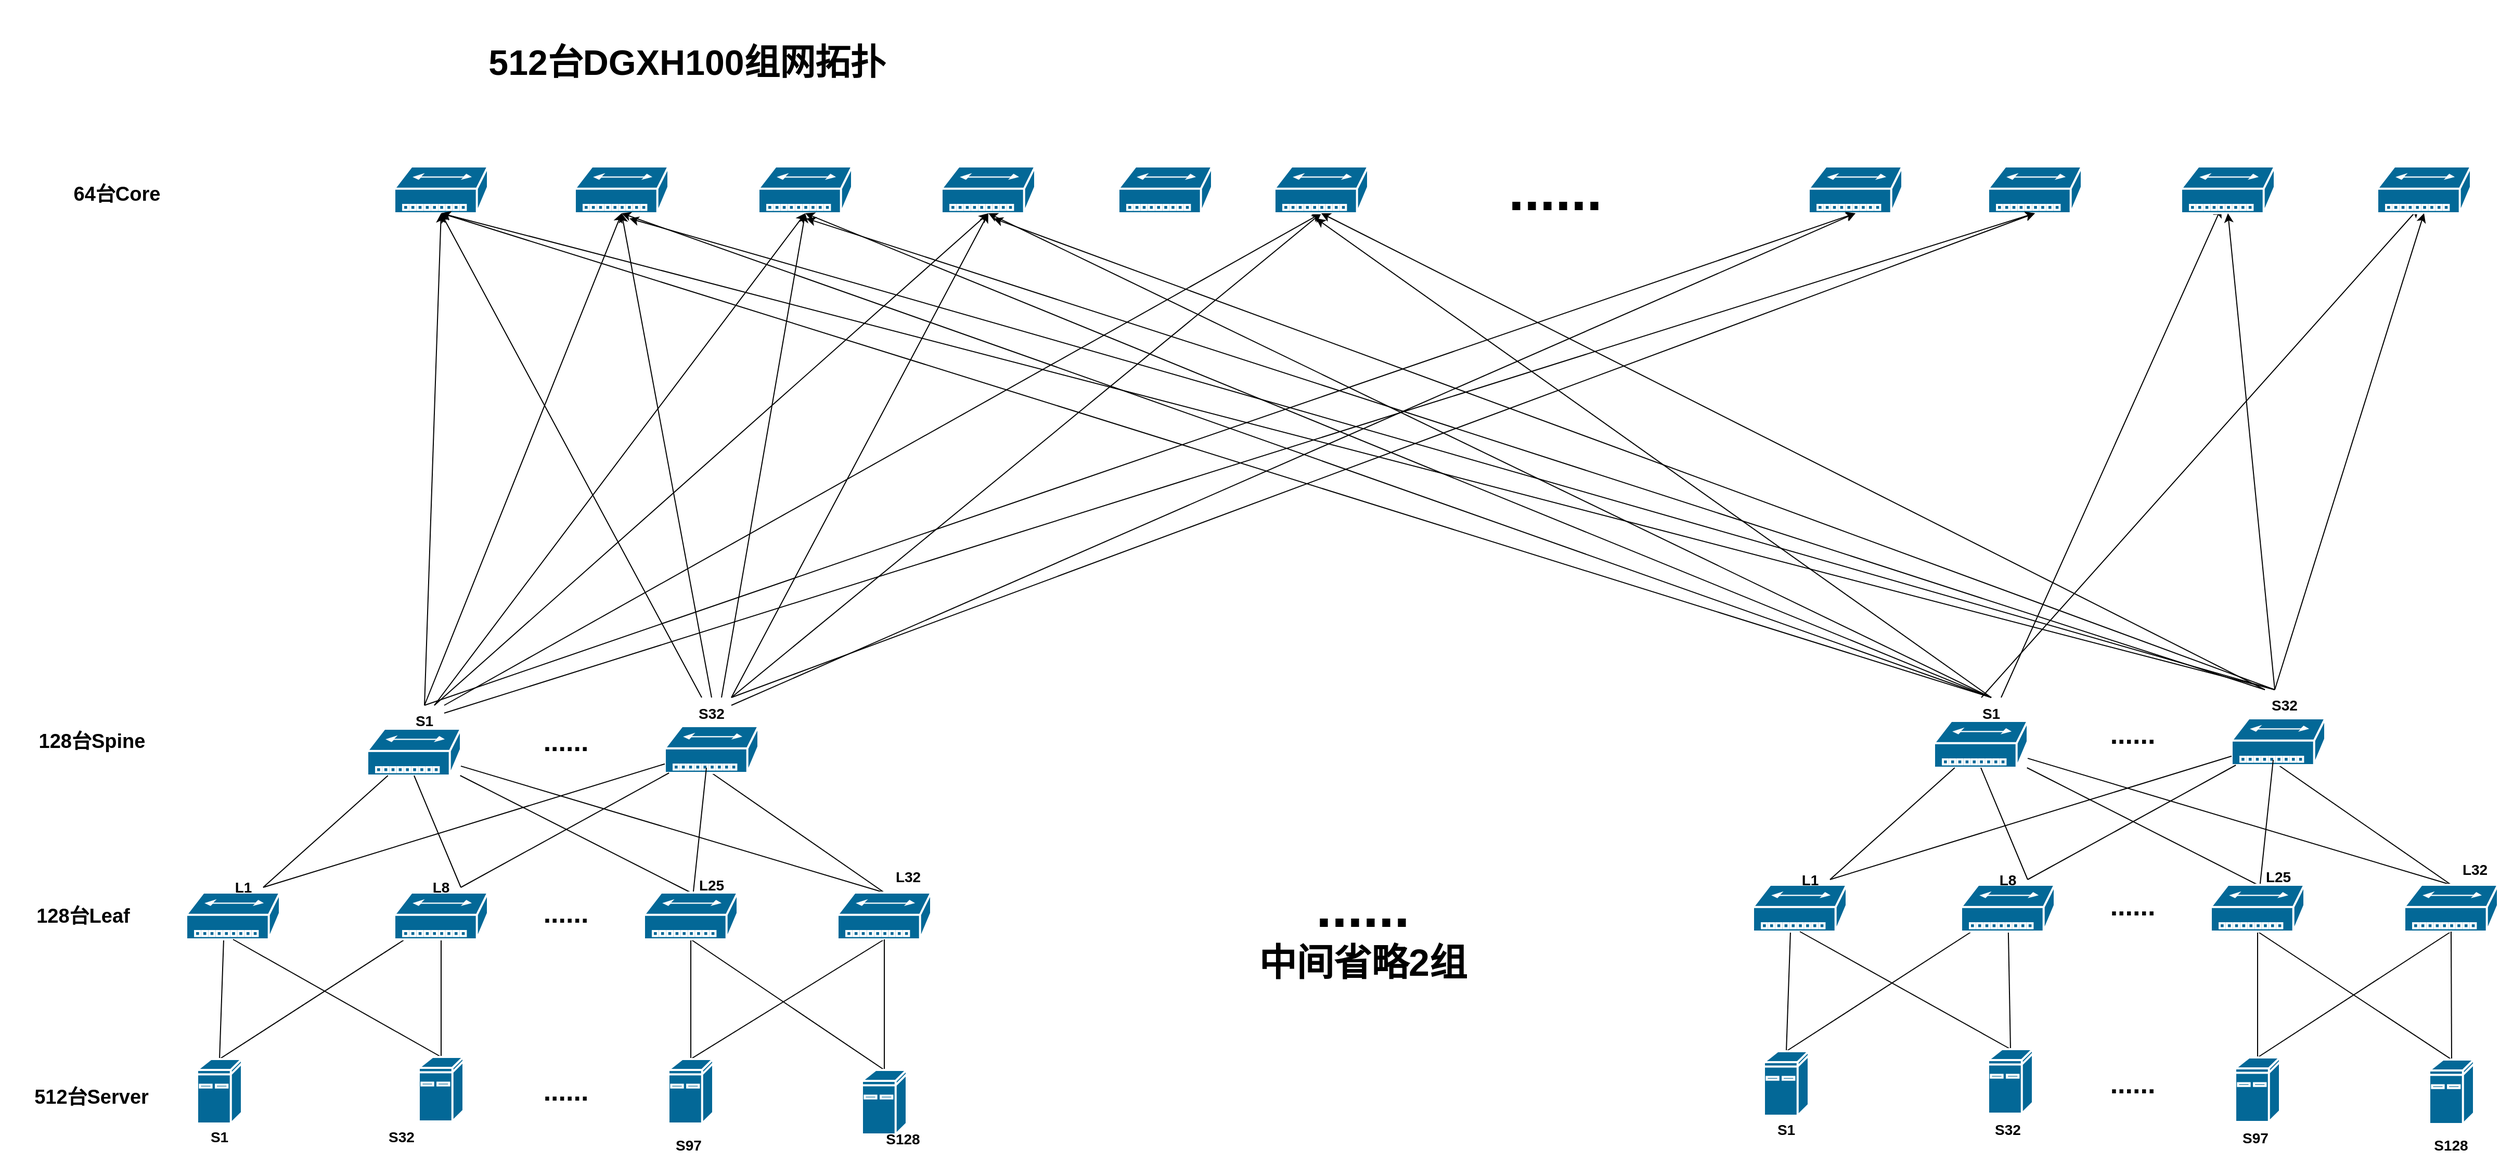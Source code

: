 <mxfile version="22.1.5" type="github">
  <diagram name="第 1 页" id="kxl3q1LVBGbVR0zKe9RK">
    <mxGraphModel dx="3553" dy="1691" grid="1" gridSize="10" guides="1" tooltips="1" connect="1" arrows="1" fold="1" page="1" pageScale="1" pageWidth="827" pageHeight="1169" math="0" shadow="0">
      <root>
        <mxCell id="0" />
        <mxCell id="1" parent="0" />
        <mxCell id="BePlzRa0paltiyUEyLwo-1" style="rounded=0;orthogonalLoop=1;jettySize=auto;html=1;exitX=0.5;exitY=0;exitDx=0;exitDy=0;exitPerimeter=0;entryX=1;entryY=1;entryDx=0;entryDy=0;endArrow=none;endFill=0;" parent="1" source="BePlzRa0paltiyUEyLwo-3" edge="1">
          <mxGeometry relative="1" as="geometry">
            <mxPoint x="-460" y="943" as="targetPoint" />
          </mxGeometry>
        </mxCell>
        <mxCell id="BePlzRa0paltiyUEyLwo-2" style="rounded=0;orthogonalLoop=1;jettySize=auto;html=1;exitX=0.5;exitY=0;exitDx=0;exitDy=0;exitPerimeter=0;endArrow=none;endFill=0;" parent="1" source="BePlzRa0paltiyUEyLwo-3" target="BePlzRa0paltiyUEyLwo-20" edge="1">
          <mxGeometry relative="1" as="geometry" />
        </mxCell>
        <mxCell id="BePlzRa0paltiyUEyLwo-3" value="" style="shape=mxgraph.cisco.computers_and_peripherals.ibm_mini_as400;sketch=0;html=1;pointerEvents=1;dashed=0;fillColor=#036897;strokeColor=#ffffff;strokeWidth=2;verticalLabelPosition=bottom;verticalAlign=top;align=center;outlineConnect=0;" parent="1" vertex="1">
          <mxGeometry x="-485.5" y="1058" width="43" height="62" as="geometry" />
        </mxCell>
        <mxCell id="BePlzRa0paltiyUEyLwo-4" value="" style="shape=mxgraph.cisco.hubs_and_gateways.small_hub;sketch=0;html=1;pointerEvents=1;dashed=0;fillColor=#036897;strokeColor=#ffffff;strokeWidth=2;verticalLabelPosition=bottom;verticalAlign=top;align=center;outlineConnect=0;" parent="1" vertex="1">
          <mxGeometry x="-496" y="898" width="90" height="45" as="geometry" />
        </mxCell>
        <mxCell id="BePlzRa0paltiyUEyLwo-5" style="rounded=0;orthogonalLoop=1;jettySize=auto;html=1;exitX=0.5;exitY=0;exitDx=0;exitDy=0;exitPerimeter=0;entryX=0.5;entryY=1;entryDx=0;entryDy=0;entryPerimeter=0;endArrow=none;endFill=0;" parent="1" source="BePlzRa0paltiyUEyLwo-7" target="BePlzRa0paltiyUEyLwo-4" edge="1">
          <mxGeometry relative="1" as="geometry" />
        </mxCell>
        <mxCell id="BePlzRa0paltiyUEyLwo-6" style="rounded=0;orthogonalLoop=1;jettySize=auto;html=1;exitX=0.5;exitY=0;exitDx=0;exitDy=0;exitPerimeter=0;endArrow=none;endFill=0;" parent="1" source="BePlzRa0paltiyUEyLwo-7" target="BePlzRa0paltiyUEyLwo-20" edge="1">
          <mxGeometry relative="1" as="geometry" />
        </mxCell>
        <mxCell id="BePlzRa0paltiyUEyLwo-7" value="" style="shape=mxgraph.cisco.computers_and_peripherals.ibm_mini_as400;sketch=0;html=1;pointerEvents=1;dashed=0;fillColor=#036897;strokeColor=#ffffff;strokeWidth=2;verticalLabelPosition=bottom;verticalAlign=top;align=center;outlineConnect=0;" parent="1" vertex="1">
          <mxGeometry x="-272.5" y="1056" width="43" height="62" as="geometry" />
        </mxCell>
        <mxCell id="BePlzRa0paltiyUEyLwo-8" style="edgeStyle=orthogonalEdgeStyle;rounded=0;orthogonalLoop=1;jettySize=auto;html=1;exitX=0.5;exitY=0;exitDx=0;exitDy=0;exitPerimeter=0;entryX=0.5;entryY=1;entryDx=0;entryDy=0;entryPerimeter=0;endArrow=none;endFill=0;" parent="1" source="BePlzRa0paltiyUEyLwo-10" target="BePlzRa0paltiyUEyLwo-38" edge="1">
          <mxGeometry relative="1" as="geometry" />
        </mxCell>
        <mxCell id="BePlzRa0paltiyUEyLwo-9" style="rounded=0;orthogonalLoop=1;jettySize=auto;html=1;exitX=0.5;exitY=0;exitDx=0;exitDy=0;exitPerimeter=0;entryX=0.5;entryY=1;entryDx=0;entryDy=0;entryPerimeter=0;endArrow=none;endFill=0;" parent="1" source="BePlzRa0paltiyUEyLwo-10" target="BePlzRa0paltiyUEyLwo-14" edge="1">
          <mxGeometry relative="1" as="geometry" />
        </mxCell>
        <mxCell id="BePlzRa0paltiyUEyLwo-10" value="" style="shape=mxgraph.cisco.computers_and_peripherals.ibm_mini_as400;sketch=0;html=1;pointerEvents=1;dashed=0;fillColor=#036897;strokeColor=#ffffff;strokeWidth=2;verticalLabelPosition=bottom;verticalAlign=top;align=center;outlineConnect=0;" parent="1" vertex="1">
          <mxGeometry x="-32.5" y="1058" width="43" height="62" as="geometry" />
        </mxCell>
        <mxCell id="BePlzRa0paltiyUEyLwo-11" value="" style="shape=mxgraph.cisco.hubs_and_gateways.small_hub;sketch=0;html=1;pointerEvents=1;dashed=0;fillColor=#036897;strokeColor=#ffffff;strokeWidth=2;verticalLabelPosition=bottom;verticalAlign=top;align=center;outlineConnect=0;" parent="1" vertex="1">
          <mxGeometry x="-322" y="740.5" width="90" height="45" as="geometry" />
        </mxCell>
        <mxCell id="BePlzRa0paltiyUEyLwo-12" style="rounded=0;orthogonalLoop=1;jettySize=auto;html=1;exitX=0.5;exitY=0;exitDx=0;exitDy=0;exitPerimeter=0;entryX=0.5;entryY=1;entryDx=0;entryDy=0;entryPerimeter=0;endArrow=none;endFill=0;strokeWidth=1;strokeColor=default;" parent="1" source="BePlzRa0paltiyUEyLwo-14" target="BePlzRa0paltiyUEyLwo-15" edge="1">
          <mxGeometry relative="1" as="geometry" />
        </mxCell>
        <mxCell id="BePlzRa0paltiyUEyLwo-13" style="rounded=0;orthogonalLoop=1;jettySize=auto;html=1;exitX=0.5;exitY=0;exitDx=0;exitDy=0;exitPerimeter=0;endArrow=none;strokeColor=default;endFill=0;strokeWidth=1;" parent="1" source="BePlzRa0paltiyUEyLwo-14" target="BePlzRa0paltiyUEyLwo-11" edge="1">
          <mxGeometry relative="1" as="geometry" />
        </mxCell>
        <mxCell id="BePlzRa0paltiyUEyLwo-14" value="" style="shape=mxgraph.cisco.hubs_and_gateways.small_hub;sketch=0;html=1;pointerEvents=1;dashed=0;fillColor=#036897;strokeColor=#ffffff;strokeWidth=2;verticalLabelPosition=bottom;verticalAlign=top;align=center;outlineConnect=0;" parent="1" vertex="1">
          <mxGeometry x="130" y="898" width="90" height="45" as="geometry" />
        </mxCell>
        <mxCell id="BePlzRa0paltiyUEyLwo-15" value="" style="shape=mxgraph.cisco.hubs_and_gateways.small_hub;sketch=0;html=1;pointerEvents=1;dashed=0;fillColor=#036897;strokeColor=#ffffff;strokeWidth=2;verticalLabelPosition=bottom;verticalAlign=top;align=center;outlineConnect=0;" parent="1" vertex="1">
          <mxGeometry x="-36" y="738" width="90" height="45" as="geometry" />
        </mxCell>
        <mxCell id="BePlzRa0paltiyUEyLwo-16" style="rounded=0;orthogonalLoop=1;jettySize=auto;html=1;exitX=0.5;exitY=0;exitDx=0;exitDy=0;exitPerimeter=0;entryX=0.5;entryY=1;entryDx=0;entryDy=0;entryPerimeter=0;endArrow=none;endFill=0;" parent="1" source="BePlzRa0paltiyUEyLwo-18" target="BePlzRa0paltiyUEyLwo-14" edge="1">
          <mxGeometry relative="1" as="geometry" />
        </mxCell>
        <mxCell id="BePlzRa0paltiyUEyLwo-17" style="rounded=0;orthogonalLoop=1;jettySize=auto;html=1;exitX=0.5;exitY=0;exitDx=0;exitDy=0;exitPerimeter=0;entryX=0.5;entryY=1;entryDx=0;entryDy=0;entryPerimeter=0;endArrow=none;endFill=0;" parent="1" source="BePlzRa0paltiyUEyLwo-18" target="BePlzRa0paltiyUEyLwo-38" edge="1">
          <mxGeometry relative="1" as="geometry" />
        </mxCell>
        <mxCell id="BePlzRa0paltiyUEyLwo-18" value="" style="shape=mxgraph.cisco.computers_and_peripherals.ibm_mini_as400;sketch=0;html=1;pointerEvents=1;dashed=0;fillColor=#036897;strokeColor=#ffffff;strokeWidth=2;verticalLabelPosition=bottom;verticalAlign=top;align=center;outlineConnect=0;" parent="1" vertex="1">
          <mxGeometry x="153.5" y="1068.5" width="43" height="62" as="geometry" />
        </mxCell>
        <mxCell id="BePlzRa0paltiyUEyLwo-19" value="&lt;b style=&quot;&quot;&gt;&lt;span style=&quot;font-size: 26px;&quot;&gt;......&lt;/span&gt;&lt;br&gt;&lt;/b&gt;" style="text;strokeColor=none;align=center;fillColor=none;html=1;verticalAlign=middle;whiteSpace=wrap;rounded=0;" parent="1" vertex="1">
          <mxGeometry x="-166" y="1076.5" width="70" height="25" as="geometry" />
        </mxCell>
        <mxCell id="BePlzRa0paltiyUEyLwo-20" value="" style="shape=mxgraph.cisco.hubs_and_gateways.small_hub;sketch=0;html=1;pointerEvents=1;dashed=0;fillColor=#036897;strokeColor=#ffffff;strokeWidth=2;verticalLabelPosition=bottom;verticalAlign=top;align=center;outlineConnect=0;" parent="1" vertex="1">
          <mxGeometry x="-296" y="898" width="90" height="45" as="geometry" />
        </mxCell>
        <mxCell id="BePlzRa0paltiyUEyLwo-21" style="rounded=0;orthogonalLoop=1;jettySize=auto;html=1;exitX=1;exitY=0.5;exitDx=0;exitDy=0;endArrow=none;strokeColor=default;endFill=0;strokeWidth=1;" parent="1" source="BePlzRa0paltiyUEyLwo-23" target="BePlzRa0paltiyUEyLwo-11" edge="1">
          <mxGeometry relative="1" as="geometry" />
        </mxCell>
        <mxCell id="BePlzRa0paltiyUEyLwo-22" style="rounded=0;orthogonalLoop=1;jettySize=auto;html=1;exitX=1;exitY=0.5;exitDx=0;exitDy=0;endArrow=none;strokeColor=default;endFill=0;strokeWidth=1;" parent="1" source="BePlzRa0paltiyUEyLwo-23" target="BePlzRa0paltiyUEyLwo-15" edge="1">
          <mxGeometry relative="1" as="geometry" />
        </mxCell>
        <mxCell id="BePlzRa0paltiyUEyLwo-23" value="&lt;b style=&quot;&quot;&gt;&lt;font style=&quot;font-size: 14px;&quot;&gt;L1&lt;/font&gt;&lt;/b&gt;" style="text;strokeColor=none;align=center;fillColor=none;html=1;verticalAlign=middle;whiteSpace=wrap;rounded=0;" parent="1" vertex="1">
          <mxGeometry x="-460" y="878" width="38" height="30" as="geometry" />
        </mxCell>
        <mxCell id="BePlzRa0paltiyUEyLwo-24" style="rounded=0;orthogonalLoop=1;jettySize=auto;html=1;exitX=1;exitY=0.5;exitDx=0;exitDy=0;entryX=0.5;entryY=1;entryDx=0;entryDy=0;entryPerimeter=0;endArrow=none;strokeColor=default;endFill=0;strokeWidth=1;" parent="1" source="BePlzRa0paltiyUEyLwo-26" target="BePlzRa0paltiyUEyLwo-11" edge="1">
          <mxGeometry relative="1" as="geometry" />
        </mxCell>
        <mxCell id="BePlzRa0paltiyUEyLwo-25" style="rounded=0;orthogonalLoop=1;jettySize=auto;html=1;exitX=1;exitY=0.5;exitDx=0;exitDy=0;endArrow=none;strokeColor=default;endFill=0;strokeWidth=1;" parent="1" source="BePlzRa0paltiyUEyLwo-26" target="BePlzRa0paltiyUEyLwo-15" edge="1">
          <mxGeometry relative="1" as="geometry" />
        </mxCell>
        <mxCell id="BePlzRa0paltiyUEyLwo-26" value="&lt;b style=&quot;&quot;&gt;&lt;font style=&quot;font-size: 14px;&quot;&gt;L8&lt;/font&gt;&lt;/b&gt;" style="text;strokeColor=none;align=center;fillColor=none;html=1;verticalAlign=middle;whiteSpace=wrap;rounded=0;" parent="1" vertex="1">
          <mxGeometry x="-270" y="878" width="38" height="30" as="geometry" />
        </mxCell>
        <mxCell id="BePlzRa0paltiyUEyLwo-27" value="&lt;span style=&quot;font-size: 14px;&quot;&gt;&lt;b&gt;S1&lt;/b&gt;&lt;/span&gt;" style="text;strokeColor=none;align=center;fillColor=none;html=1;verticalAlign=middle;whiteSpace=wrap;rounded=0;" parent="1" vertex="1">
          <mxGeometry x="-286" y="718" width="38" height="30" as="geometry" />
        </mxCell>
        <mxCell id="BePlzRa0paltiyUEyLwo-28" value="&lt;span style=&quot;font-size: 14px;&quot;&gt;&lt;b&gt;S32&lt;/b&gt;&lt;/span&gt;" style="text;strokeColor=none;align=center;fillColor=none;html=1;verticalAlign=middle;whiteSpace=wrap;rounded=0;" parent="1" vertex="1">
          <mxGeometry x="-10" y="710.5" width="38" height="30" as="geometry" />
        </mxCell>
        <mxCell id="BePlzRa0paltiyUEyLwo-29" value="&lt;b style=&quot;&quot;&gt;&lt;font style=&quot;font-size: 14px;&quot;&gt;S1&lt;/font&gt;&lt;/b&gt;" style="text;strokeColor=none;align=center;fillColor=none;html=1;verticalAlign=middle;whiteSpace=wrap;rounded=0;" parent="1" vertex="1">
          <mxGeometry x="-483" y="1118" width="38" height="30" as="geometry" />
        </mxCell>
        <mxCell id="BePlzRa0paltiyUEyLwo-30" value="&lt;b style=&quot;&quot;&gt;&lt;font style=&quot;font-size: 14px;&quot;&gt;S32&lt;/font&gt;&lt;/b&gt;" style="text;strokeColor=none;align=center;fillColor=none;html=1;verticalAlign=middle;whiteSpace=wrap;rounded=0;" parent="1" vertex="1">
          <mxGeometry x="-308" y="1118" width="38" height="30" as="geometry" />
        </mxCell>
        <mxCell id="BePlzRa0paltiyUEyLwo-31" value="&lt;b style=&quot;&quot;&gt;&lt;font style=&quot;font-size: 19px;&quot;&gt;512台Server&lt;/font&gt;&lt;/b&gt;" style="text;strokeColor=none;align=center;fillColor=none;html=1;verticalAlign=middle;whiteSpace=wrap;rounded=0;" parent="1" vertex="1">
          <mxGeometry x="-650" y="1066" width="126" height="58" as="geometry" />
        </mxCell>
        <mxCell id="BePlzRa0paltiyUEyLwo-32" value="&lt;b style=&quot;&quot;&gt;&lt;font style=&quot;font-size: 19px;&quot;&gt;128台Leaf&lt;/font&gt;&lt;/b&gt;" style="text;strokeColor=none;align=center;fillColor=none;html=1;verticalAlign=middle;whiteSpace=wrap;rounded=0;" parent="1" vertex="1">
          <mxGeometry x="-650" y="905.5" width="110" height="30" as="geometry" />
        </mxCell>
        <mxCell id="BePlzRa0paltiyUEyLwo-33" value="&lt;b style=&quot;&quot;&gt;&lt;font style=&quot;font-size: 19px;&quot;&gt;128台Spine&lt;/font&gt;&lt;/b&gt;" style="text;strokeColor=none;align=center;fillColor=none;html=1;verticalAlign=middle;whiteSpace=wrap;rounded=0;" parent="1" vertex="1">
          <mxGeometry x="-674.5" y="726.5" width="175" height="53" as="geometry" />
        </mxCell>
        <mxCell id="BePlzRa0paltiyUEyLwo-34" value="&lt;b style=&quot;&quot;&gt;&lt;font style=&quot;font-size: 14px;&quot;&gt;S97&lt;/font&gt;&lt;/b&gt;" style="text;strokeColor=none;align=center;fillColor=none;html=1;verticalAlign=middle;whiteSpace=wrap;rounded=0;" parent="1" vertex="1">
          <mxGeometry x="-32.5" y="1126" width="38" height="30" as="geometry" />
        </mxCell>
        <mxCell id="BePlzRa0paltiyUEyLwo-35" value="&lt;b style=&quot;&quot;&gt;&lt;font style=&quot;font-size: 14px;&quot;&gt;S128&lt;/font&gt;&lt;/b&gt;" style="text;strokeColor=none;align=center;fillColor=none;html=1;verticalAlign=middle;whiteSpace=wrap;rounded=0;" parent="1" vertex="1">
          <mxGeometry x="174" y="1120" width="38" height="30" as="geometry" />
        </mxCell>
        <mxCell id="BePlzRa0paltiyUEyLwo-36" style="rounded=0;orthogonalLoop=1;jettySize=auto;html=1;endArrow=none;strokeColor=default;endFill=0;strokeWidth=1;" parent="1" source="BePlzRa0paltiyUEyLwo-38" edge="1">
          <mxGeometry relative="1" as="geometry">
            <mxPoint x="4" y="778" as="targetPoint" />
          </mxGeometry>
        </mxCell>
        <mxCell id="BePlzRa0paltiyUEyLwo-37" style="rounded=0;orthogonalLoop=1;jettySize=auto;html=1;exitX=0.5;exitY=0;exitDx=0;exitDy=0;exitPerimeter=0;endArrow=none;strokeColor=default;endFill=0;strokeWidth=1;" parent="1" source="BePlzRa0paltiyUEyLwo-38" target="BePlzRa0paltiyUEyLwo-11" edge="1">
          <mxGeometry relative="1" as="geometry" />
        </mxCell>
        <mxCell id="BePlzRa0paltiyUEyLwo-38" value="" style="shape=mxgraph.cisco.hubs_and_gateways.small_hub;sketch=0;html=1;pointerEvents=1;dashed=0;fillColor=#036897;strokeColor=#ffffff;strokeWidth=2;verticalLabelPosition=bottom;verticalAlign=top;align=center;outlineConnect=0;" parent="1" vertex="1">
          <mxGeometry x="-56" y="898" width="90" height="45" as="geometry" />
        </mxCell>
        <mxCell id="BePlzRa0paltiyUEyLwo-39" value="&lt;b style=&quot;&quot;&gt;&lt;font style=&quot;font-size: 14px;&quot;&gt;L32&lt;/font&gt;&lt;/b&gt;" style="text;strokeColor=none;align=center;fillColor=none;html=1;verticalAlign=middle;whiteSpace=wrap;rounded=0;" parent="1" vertex="1">
          <mxGeometry x="179" y="868" width="38" height="30" as="geometry" />
        </mxCell>
        <mxCell id="BePlzRa0paltiyUEyLwo-40" value="&lt;b style=&quot;&quot;&gt;&lt;font style=&quot;font-size: 14px;&quot;&gt;L25&lt;/font&gt;&lt;/b&gt;" style="text;strokeColor=none;align=center;fillColor=none;html=1;verticalAlign=middle;whiteSpace=wrap;rounded=0;" parent="1" vertex="1">
          <mxGeometry x="-10" y="875.5" width="38" height="30" as="geometry" />
        </mxCell>
        <mxCell id="BePlzRa0paltiyUEyLwo-41" value="&lt;b style=&quot;&quot;&gt;&lt;span style=&quot;font-size: 26px;&quot;&gt;......&lt;/span&gt;&lt;br&gt;&lt;/b&gt;" style="text;strokeColor=none;align=center;fillColor=none;html=1;verticalAlign=middle;whiteSpace=wrap;rounded=0;" parent="1" vertex="1">
          <mxGeometry x="-166" y="905.5" width="70" height="25" as="geometry" />
        </mxCell>
        <mxCell id="BePlzRa0paltiyUEyLwo-42" value="&lt;b style=&quot;&quot;&gt;&lt;span style=&quot;font-size: 26px;&quot;&gt;......&lt;/span&gt;&lt;br&gt;&lt;/b&gt;" style="text;strokeColor=none;align=center;fillColor=none;html=1;verticalAlign=middle;whiteSpace=wrap;rounded=0;" parent="1" vertex="1">
          <mxGeometry x="-166" y="740.5" width="70" height="25" as="geometry" />
        </mxCell>
        <mxCell id="BePlzRa0paltiyUEyLwo-43" value="&lt;b style=&quot;&quot;&gt;&lt;font style=&quot;font-size: 34px;&quot;&gt;512台DGXH100组网拓扑&lt;/font&gt;&lt;/b&gt;" style="text;strokeColor=none;align=center;fillColor=none;html=1;verticalAlign=middle;whiteSpace=wrap;rounded=0;" parent="1" vertex="1">
          <mxGeometry x="-296" y="40" width="563" height="120" as="geometry" />
        </mxCell>
        <mxCell id="BePlzRa0paltiyUEyLwo-48" style="rounded=0;orthogonalLoop=1;jettySize=auto;html=1;exitX=0.5;exitY=0;exitDx=0;exitDy=0;exitPerimeter=0;entryX=1;entryY=1;entryDx=0;entryDy=0;endArrow=none;endFill=0;" parent="1" source="BePlzRa0paltiyUEyLwo-50" edge="1">
          <mxGeometry relative="1" as="geometry">
            <mxPoint x="1046" y="935.5" as="targetPoint" />
          </mxGeometry>
        </mxCell>
        <mxCell id="BePlzRa0paltiyUEyLwo-49" style="rounded=0;orthogonalLoop=1;jettySize=auto;html=1;exitX=0.5;exitY=0;exitDx=0;exitDy=0;exitPerimeter=0;endArrow=none;endFill=0;" parent="1" source="BePlzRa0paltiyUEyLwo-50" target="BePlzRa0paltiyUEyLwo-67" edge="1">
          <mxGeometry relative="1" as="geometry" />
        </mxCell>
        <mxCell id="BePlzRa0paltiyUEyLwo-50" value="" style="shape=mxgraph.cisco.computers_and_peripherals.ibm_mini_as400;sketch=0;html=1;pointerEvents=1;dashed=0;fillColor=#036897;strokeColor=#ffffff;strokeWidth=2;verticalLabelPosition=bottom;verticalAlign=top;align=center;outlineConnect=0;" parent="1" vertex="1">
          <mxGeometry x="1020.5" y="1050.5" width="43" height="62" as="geometry" />
        </mxCell>
        <mxCell id="BePlzRa0paltiyUEyLwo-51" value="" style="shape=mxgraph.cisco.hubs_and_gateways.small_hub;sketch=0;html=1;pointerEvents=1;dashed=0;fillColor=#036897;strokeColor=#ffffff;strokeWidth=2;verticalLabelPosition=bottom;verticalAlign=top;align=center;outlineConnect=0;" parent="1" vertex="1">
          <mxGeometry x="1010" y="890.5" width="90" height="45" as="geometry" />
        </mxCell>
        <mxCell id="BePlzRa0paltiyUEyLwo-52" style="rounded=0;orthogonalLoop=1;jettySize=auto;html=1;exitX=0.5;exitY=0;exitDx=0;exitDy=0;exitPerimeter=0;entryX=0.5;entryY=1;entryDx=0;entryDy=0;entryPerimeter=0;endArrow=none;endFill=0;" parent="1" source="BePlzRa0paltiyUEyLwo-54" target="BePlzRa0paltiyUEyLwo-51" edge="1">
          <mxGeometry relative="1" as="geometry" />
        </mxCell>
        <mxCell id="BePlzRa0paltiyUEyLwo-53" style="rounded=0;orthogonalLoop=1;jettySize=auto;html=1;exitX=0.5;exitY=0;exitDx=0;exitDy=0;exitPerimeter=0;endArrow=none;endFill=0;" parent="1" source="BePlzRa0paltiyUEyLwo-54" target="BePlzRa0paltiyUEyLwo-67" edge="1">
          <mxGeometry relative="1" as="geometry" />
        </mxCell>
        <mxCell id="BePlzRa0paltiyUEyLwo-54" value="" style="shape=mxgraph.cisco.computers_and_peripherals.ibm_mini_as400;sketch=0;html=1;pointerEvents=1;dashed=0;fillColor=#036897;strokeColor=#ffffff;strokeWidth=2;verticalLabelPosition=bottom;verticalAlign=top;align=center;outlineConnect=0;" parent="1" vertex="1">
          <mxGeometry x="1236" y="1048.5" width="43" height="62" as="geometry" />
        </mxCell>
        <mxCell id="BePlzRa0paltiyUEyLwo-55" style="edgeStyle=orthogonalEdgeStyle;rounded=0;orthogonalLoop=1;jettySize=auto;html=1;exitX=0.5;exitY=0;exitDx=0;exitDy=0;exitPerimeter=0;entryX=0.5;entryY=1;entryDx=0;entryDy=0;entryPerimeter=0;endArrow=none;endFill=0;" parent="1" source="BePlzRa0paltiyUEyLwo-57" target="BePlzRa0paltiyUEyLwo-81" edge="1">
          <mxGeometry relative="1" as="geometry" />
        </mxCell>
        <mxCell id="BePlzRa0paltiyUEyLwo-56" style="rounded=0;orthogonalLoop=1;jettySize=auto;html=1;exitX=0.5;exitY=0;exitDx=0;exitDy=0;exitPerimeter=0;entryX=0.5;entryY=1;entryDx=0;entryDy=0;entryPerimeter=0;endArrow=none;endFill=0;" parent="1" source="BePlzRa0paltiyUEyLwo-57" target="BePlzRa0paltiyUEyLwo-61" edge="1">
          <mxGeometry relative="1" as="geometry" />
        </mxCell>
        <mxCell id="BePlzRa0paltiyUEyLwo-57" value="" style="shape=mxgraph.cisco.computers_and_peripherals.ibm_mini_as400;sketch=0;html=1;pointerEvents=1;dashed=0;fillColor=#036897;strokeColor=#ffffff;strokeWidth=2;verticalLabelPosition=bottom;verticalAlign=top;align=center;outlineConnect=0;" parent="1" vertex="1">
          <mxGeometry x="1473.5" y="1056.5" width="43" height="62" as="geometry" />
        </mxCell>
        <mxCell id="BePlzRa0paltiyUEyLwo-58" value="" style="shape=mxgraph.cisco.hubs_and_gateways.small_hub;sketch=0;html=1;pointerEvents=1;dashed=0;fillColor=#036897;strokeColor=#ffffff;strokeWidth=2;verticalLabelPosition=bottom;verticalAlign=top;align=center;outlineConnect=0;" parent="1" vertex="1">
          <mxGeometry x="1184" y="733" width="90" height="45" as="geometry" />
        </mxCell>
        <mxCell id="BePlzRa0paltiyUEyLwo-59" style="rounded=0;orthogonalLoop=1;jettySize=auto;html=1;exitX=0.5;exitY=0;exitDx=0;exitDy=0;exitPerimeter=0;entryX=0.5;entryY=1;entryDx=0;entryDy=0;entryPerimeter=0;endArrow=none;endFill=0;strokeWidth=1;strokeColor=default;" parent="1" source="BePlzRa0paltiyUEyLwo-61" target="BePlzRa0paltiyUEyLwo-62" edge="1">
          <mxGeometry relative="1" as="geometry" />
        </mxCell>
        <mxCell id="BePlzRa0paltiyUEyLwo-60" style="rounded=0;orthogonalLoop=1;jettySize=auto;html=1;exitX=0.5;exitY=0;exitDx=0;exitDy=0;exitPerimeter=0;endArrow=none;strokeColor=default;endFill=0;strokeWidth=1;" parent="1" source="BePlzRa0paltiyUEyLwo-61" target="BePlzRa0paltiyUEyLwo-58" edge="1">
          <mxGeometry relative="1" as="geometry" />
        </mxCell>
        <mxCell id="BePlzRa0paltiyUEyLwo-61" value="" style="shape=mxgraph.cisco.hubs_and_gateways.small_hub;sketch=0;html=1;pointerEvents=1;dashed=0;fillColor=#036897;strokeColor=#ffffff;strokeWidth=2;verticalLabelPosition=bottom;verticalAlign=top;align=center;outlineConnect=0;" parent="1" vertex="1">
          <mxGeometry x="1636" y="890.5" width="90" height="45" as="geometry" />
        </mxCell>
        <mxCell id="BePlzRa0paltiyUEyLwo-62" value="" style="shape=mxgraph.cisco.hubs_and_gateways.small_hub;sketch=0;html=1;pointerEvents=1;dashed=0;fillColor=#036897;strokeColor=#ffffff;strokeWidth=2;verticalLabelPosition=bottom;verticalAlign=top;align=center;outlineConnect=0;" parent="1" vertex="1">
          <mxGeometry x="1470" y="730.5" width="90" height="45" as="geometry" />
        </mxCell>
        <mxCell id="BePlzRa0paltiyUEyLwo-63" style="rounded=0;orthogonalLoop=1;jettySize=auto;html=1;exitX=0.5;exitY=0;exitDx=0;exitDy=0;exitPerimeter=0;entryX=0.5;entryY=1;entryDx=0;entryDy=0;entryPerimeter=0;endArrow=none;endFill=0;" parent="1" source="BePlzRa0paltiyUEyLwo-65" target="BePlzRa0paltiyUEyLwo-61" edge="1">
          <mxGeometry relative="1" as="geometry" />
        </mxCell>
        <mxCell id="BePlzRa0paltiyUEyLwo-64" style="rounded=0;orthogonalLoop=1;jettySize=auto;html=1;exitX=0.5;exitY=0;exitDx=0;exitDy=0;exitPerimeter=0;entryX=0.5;entryY=1;entryDx=0;entryDy=0;entryPerimeter=0;endArrow=none;endFill=0;" parent="1" source="BePlzRa0paltiyUEyLwo-65" target="BePlzRa0paltiyUEyLwo-81" edge="1">
          <mxGeometry relative="1" as="geometry" />
        </mxCell>
        <mxCell id="BePlzRa0paltiyUEyLwo-65" value="" style="shape=mxgraph.cisco.computers_and_peripherals.ibm_mini_as400;sketch=0;html=1;pointerEvents=1;dashed=0;fillColor=#036897;strokeColor=#ffffff;strokeWidth=2;verticalLabelPosition=bottom;verticalAlign=top;align=center;outlineConnect=0;" parent="1" vertex="1">
          <mxGeometry x="1660" y="1058.5" width="43" height="62" as="geometry" />
        </mxCell>
        <mxCell id="BePlzRa0paltiyUEyLwo-66" value="&lt;b style=&quot;&quot;&gt;&lt;span style=&quot;font-size: 26px;&quot;&gt;......&lt;/span&gt;&lt;br&gt;&lt;/b&gt;" style="text;strokeColor=none;align=center;fillColor=none;html=1;verticalAlign=middle;whiteSpace=wrap;rounded=0;" parent="1" vertex="1">
          <mxGeometry x="1340" y="1069" width="70" height="25" as="geometry" />
        </mxCell>
        <mxCell id="BePlzRa0paltiyUEyLwo-67" value="" style="shape=mxgraph.cisco.hubs_and_gateways.small_hub;sketch=0;html=1;pointerEvents=1;dashed=0;fillColor=#036897;strokeColor=#ffffff;strokeWidth=2;verticalLabelPosition=bottom;verticalAlign=top;align=center;outlineConnect=0;" parent="1" vertex="1">
          <mxGeometry x="1210" y="890.5" width="90" height="45" as="geometry" />
        </mxCell>
        <mxCell id="BePlzRa0paltiyUEyLwo-68" style="rounded=0;orthogonalLoop=1;jettySize=auto;html=1;exitX=1;exitY=0.5;exitDx=0;exitDy=0;endArrow=none;strokeColor=default;endFill=0;strokeWidth=1;" parent="1" source="BePlzRa0paltiyUEyLwo-70" target="BePlzRa0paltiyUEyLwo-58" edge="1">
          <mxGeometry relative="1" as="geometry" />
        </mxCell>
        <mxCell id="BePlzRa0paltiyUEyLwo-69" style="rounded=0;orthogonalLoop=1;jettySize=auto;html=1;exitX=1;exitY=0.5;exitDx=0;exitDy=0;endArrow=none;strokeColor=default;endFill=0;strokeWidth=1;" parent="1" source="BePlzRa0paltiyUEyLwo-70" target="BePlzRa0paltiyUEyLwo-62" edge="1">
          <mxGeometry relative="1" as="geometry" />
        </mxCell>
        <mxCell id="BePlzRa0paltiyUEyLwo-70" value="&lt;b style=&quot;&quot;&gt;&lt;font style=&quot;font-size: 14px;&quot;&gt;L1&lt;/font&gt;&lt;/b&gt;" style="text;strokeColor=none;align=center;fillColor=none;html=1;verticalAlign=middle;whiteSpace=wrap;rounded=0;" parent="1" vertex="1">
          <mxGeometry x="1046" y="870.5" width="38" height="30" as="geometry" />
        </mxCell>
        <mxCell id="BePlzRa0paltiyUEyLwo-71" style="rounded=0;orthogonalLoop=1;jettySize=auto;html=1;exitX=1;exitY=0.5;exitDx=0;exitDy=0;entryX=0.5;entryY=1;entryDx=0;entryDy=0;entryPerimeter=0;endArrow=none;strokeColor=default;endFill=0;strokeWidth=1;" parent="1" source="BePlzRa0paltiyUEyLwo-73" target="BePlzRa0paltiyUEyLwo-58" edge="1">
          <mxGeometry relative="1" as="geometry" />
        </mxCell>
        <mxCell id="BePlzRa0paltiyUEyLwo-72" style="rounded=0;orthogonalLoop=1;jettySize=auto;html=1;exitX=1;exitY=0.5;exitDx=0;exitDy=0;endArrow=none;strokeColor=default;endFill=0;strokeWidth=1;" parent="1" source="BePlzRa0paltiyUEyLwo-73" target="BePlzRa0paltiyUEyLwo-62" edge="1">
          <mxGeometry relative="1" as="geometry" />
        </mxCell>
        <mxCell id="BePlzRa0paltiyUEyLwo-73" value="&lt;b style=&quot;&quot;&gt;&lt;font style=&quot;font-size: 14px;&quot;&gt;L8&lt;/font&gt;&lt;/b&gt;" style="text;strokeColor=none;align=center;fillColor=none;html=1;verticalAlign=middle;whiteSpace=wrap;rounded=0;" parent="1" vertex="1">
          <mxGeometry x="1236" y="870.5" width="38" height="30" as="geometry" />
        </mxCell>
        <mxCell id="zf4tncxs5-9MYtV9qNDG-26" style="rounded=0;orthogonalLoop=1;jettySize=auto;html=1;exitX=0.5;exitY=0;exitDx=0;exitDy=0;" edge="1" parent="1" source="BePlzRa0paltiyUEyLwo-74">
          <mxGeometry relative="1" as="geometry">
            <mxPoint x="590" y="250" as="targetPoint" />
          </mxGeometry>
        </mxCell>
        <mxCell id="zf4tncxs5-9MYtV9qNDG-36" style="rounded=0;orthogonalLoop=1;jettySize=auto;html=1;exitX=0.25;exitY=0;exitDx=0;exitDy=0;" edge="1" parent="1" source="BePlzRa0paltiyUEyLwo-74">
          <mxGeometry relative="1" as="geometry">
            <mxPoint x="1650" y="240" as="targetPoint" />
          </mxGeometry>
        </mxCell>
        <mxCell id="zf4tncxs5-9MYtV9qNDG-40" style="rounded=0;orthogonalLoop=1;jettySize=auto;html=1;exitX=0.75;exitY=0;exitDx=0;exitDy=0;" edge="1" parent="1" source="BePlzRa0paltiyUEyLwo-74">
          <mxGeometry relative="1" as="geometry">
            <mxPoint x="1460" y="240" as="targetPoint" />
          </mxGeometry>
        </mxCell>
        <mxCell id="BePlzRa0paltiyUEyLwo-74" value="&lt;span style=&quot;font-size: 14px;&quot;&gt;&lt;b&gt;S1&lt;/b&gt;&lt;/span&gt;" style="text;strokeColor=none;align=center;fillColor=none;html=1;verticalAlign=middle;whiteSpace=wrap;rounded=0;" parent="1" vertex="1">
          <mxGeometry x="1220" y="710.5" width="38" height="30" as="geometry" />
        </mxCell>
        <mxCell id="BePlzRa0paltiyUEyLwo-75" value="&lt;b style=&quot;&quot;&gt;&lt;font style=&quot;font-size: 14px;&quot;&gt;S1&lt;/font&gt;&lt;/b&gt;" style="text;strokeColor=none;align=center;fillColor=none;html=1;verticalAlign=middle;whiteSpace=wrap;rounded=0;" parent="1" vertex="1">
          <mxGeometry x="1023" y="1110.5" width="38" height="30" as="geometry" />
        </mxCell>
        <mxCell id="BePlzRa0paltiyUEyLwo-76" value="&lt;b style=&quot;&quot;&gt;&lt;font style=&quot;font-size: 14px;&quot;&gt;S32&lt;/font&gt;&lt;/b&gt;" style="text;strokeColor=none;align=center;fillColor=none;html=1;verticalAlign=middle;whiteSpace=wrap;rounded=0;" parent="1" vertex="1">
          <mxGeometry x="1236" y="1110.5" width="38" height="30" as="geometry" />
        </mxCell>
        <mxCell id="BePlzRa0paltiyUEyLwo-77" value="&lt;b style=&quot;&quot;&gt;&lt;font style=&quot;font-size: 14px;&quot;&gt;S97&lt;/font&gt;&lt;/b&gt;" style="text;strokeColor=none;align=center;fillColor=none;html=1;verticalAlign=middle;whiteSpace=wrap;rounded=0;" parent="1" vertex="1">
          <mxGeometry x="1473.5" y="1118.5" width="38" height="30" as="geometry" />
        </mxCell>
        <mxCell id="BePlzRa0paltiyUEyLwo-78" value="&lt;b style=&quot;&quot;&gt;&lt;font style=&quot;font-size: 14px;&quot;&gt;S128&lt;/font&gt;&lt;/b&gt;" style="text;strokeColor=none;align=center;fillColor=none;html=1;verticalAlign=middle;whiteSpace=wrap;rounded=0;" parent="1" vertex="1">
          <mxGeometry x="1662" y="1126" width="38" height="30" as="geometry" />
        </mxCell>
        <mxCell id="BePlzRa0paltiyUEyLwo-79" style="rounded=0;orthogonalLoop=1;jettySize=auto;html=1;endArrow=none;strokeColor=default;endFill=0;strokeWidth=1;" parent="1" source="BePlzRa0paltiyUEyLwo-81" edge="1">
          <mxGeometry relative="1" as="geometry">
            <mxPoint x="1510" y="770.5" as="targetPoint" />
          </mxGeometry>
        </mxCell>
        <mxCell id="BePlzRa0paltiyUEyLwo-80" style="rounded=0;orthogonalLoop=1;jettySize=auto;html=1;exitX=0.5;exitY=0;exitDx=0;exitDy=0;exitPerimeter=0;endArrow=none;strokeColor=default;endFill=0;strokeWidth=1;" parent="1" source="BePlzRa0paltiyUEyLwo-81" target="BePlzRa0paltiyUEyLwo-58" edge="1">
          <mxGeometry relative="1" as="geometry" />
        </mxCell>
        <mxCell id="BePlzRa0paltiyUEyLwo-81" value="" style="shape=mxgraph.cisco.hubs_and_gateways.small_hub;sketch=0;html=1;pointerEvents=1;dashed=0;fillColor=#036897;strokeColor=#ffffff;strokeWidth=2;verticalLabelPosition=bottom;verticalAlign=top;align=center;outlineConnect=0;" parent="1" vertex="1">
          <mxGeometry x="1450" y="890.5" width="90" height="45" as="geometry" />
        </mxCell>
        <mxCell id="BePlzRa0paltiyUEyLwo-82" value="&lt;b style=&quot;&quot;&gt;&lt;font style=&quot;font-size: 14px;&quot;&gt;L32&lt;/font&gt;&lt;/b&gt;" style="text;strokeColor=none;align=center;fillColor=none;html=1;verticalAlign=middle;whiteSpace=wrap;rounded=0;" parent="1" vertex="1">
          <mxGeometry x="1685" y="860.5" width="38" height="30" as="geometry" />
        </mxCell>
        <mxCell id="BePlzRa0paltiyUEyLwo-83" value="&lt;b style=&quot;&quot;&gt;&lt;font style=&quot;font-size: 14px;&quot;&gt;L25&lt;/font&gt;&lt;/b&gt;" style="text;strokeColor=none;align=center;fillColor=none;html=1;verticalAlign=middle;whiteSpace=wrap;rounded=0;" parent="1" vertex="1">
          <mxGeometry x="1496" y="868" width="38" height="30" as="geometry" />
        </mxCell>
        <mxCell id="BePlzRa0paltiyUEyLwo-84" value="&lt;b style=&quot;&quot;&gt;&lt;span style=&quot;font-size: 26px;&quot;&gt;......&lt;/span&gt;&lt;br&gt;&lt;/b&gt;" style="text;strokeColor=none;align=center;fillColor=none;html=1;verticalAlign=middle;whiteSpace=wrap;rounded=0;" parent="1" vertex="1">
          <mxGeometry x="1340" y="898" width="70" height="25" as="geometry" />
        </mxCell>
        <mxCell id="BePlzRa0paltiyUEyLwo-85" value="&lt;b style=&quot;&quot;&gt;&lt;span style=&quot;font-size: 26px;&quot;&gt;......&lt;/span&gt;&lt;br&gt;&lt;/b&gt;" style="text;strokeColor=none;align=center;fillColor=none;html=1;verticalAlign=middle;whiteSpace=wrap;rounded=0;" parent="1" vertex="1">
          <mxGeometry x="1340" y="733" width="70" height="25" as="geometry" />
        </mxCell>
        <mxCell id="BePlzRa0paltiyUEyLwo-86" value="" style="shape=mxgraph.cisco.hubs_and_gateways.small_hub;sketch=0;html=1;pointerEvents=1;dashed=0;fillColor=#036897;strokeColor=#ffffff;strokeWidth=2;verticalLabelPosition=bottom;verticalAlign=top;align=center;outlineConnect=0;" parent="1" vertex="1">
          <mxGeometry x="-296" y="200" width="90" height="45" as="geometry" />
        </mxCell>
        <mxCell id="BePlzRa0paltiyUEyLwo-87" value="" style="shape=mxgraph.cisco.hubs_and_gateways.small_hub;sketch=0;html=1;pointerEvents=1;dashed=0;fillColor=#036897;strokeColor=#ffffff;strokeWidth=2;verticalLabelPosition=bottom;verticalAlign=top;align=center;outlineConnect=0;" parent="1" vertex="1">
          <mxGeometry x="-122.5" y="200" width="90" height="45" as="geometry" />
        </mxCell>
        <mxCell id="BePlzRa0paltiyUEyLwo-88" value="" style="shape=mxgraph.cisco.hubs_and_gateways.small_hub;sketch=0;html=1;pointerEvents=1;dashed=0;fillColor=#036897;strokeColor=#ffffff;strokeWidth=2;verticalLabelPosition=bottom;verticalAlign=top;align=center;outlineConnect=0;" parent="1" vertex="1">
          <mxGeometry x="54" y="200" width="90" height="45" as="geometry" />
        </mxCell>
        <mxCell id="BePlzRa0paltiyUEyLwo-89" value="" style="shape=mxgraph.cisco.hubs_and_gateways.small_hub;sketch=0;html=1;pointerEvents=1;dashed=0;fillColor=#036897;strokeColor=#ffffff;strokeWidth=2;verticalLabelPosition=bottom;verticalAlign=top;align=center;outlineConnect=0;" parent="1" vertex="1">
          <mxGeometry x="230" y="200" width="90" height="45" as="geometry" />
        </mxCell>
        <mxCell id="zf4tncxs5-9MYtV9qNDG-27" style="rounded=0;orthogonalLoop=1;jettySize=auto;html=1;exitX=0.25;exitY=0;exitDx=0;exitDy=0;entryX=0.5;entryY=1;entryDx=0;entryDy=0;entryPerimeter=0;" edge="1" parent="1" source="zf4tncxs5-9MYtV9qNDG-2" target="BePlzRa0paltiyUEyLwo-86">
          <mxGeometry relative="1" as="geometry" />
        </mxCell>
        <mxCell id="zf4tncxs5-9MYtV9qNDG-28" style="rounded=0;orthogonalLoop=1;jettySize=auto;html=1;exitX=0.25;exitY=0;exitDx=0;exitDy=0;" edge="1" parent="1" source="zf4tncxs5-9MYtV9qNDG-2">
          <mxGeometry relative="1" as="geometry">
            <mxPoint x="-70.0" y="250" as="targetPoint" />
          </mxGeometry>
        </mxCell>
        <mxCell id="zf4tncxs5-9MYtV9qNDG-29" style="rounded=0;orthogonalLoop=1;jettySize=auto;html=1;exitX=0;exitY=0;exitDx=0;exitDy=0;" edge="1" parent="1" source="zf4tncxs5-9MYtV9qNDG-2">
          <mxGeometry relative="1" as="geometry">
            <mxPoint x="100.0" y="250" as="targetPoint" />
          </mxGeometry>
        </mxCell>
        <mxCell id="zf4tncxs5-9MYtV9qNDG-30" style="rounded=0;orthogonalLoop=1;jettySize=auto;html=1;exitX=0.25;exitY=0;exitDx=0;exitDy=0;" edge="1" parent="1" source="zf4tncxs5-9MYtV9qNDG-2">
          <mxGeometry relative="1" as="geometry">
            <mxPoint x="280.0" y="250" as="targetPoint" />
          </mxGeometry>
        </mxCell>
        <mxCell id="zf4tncxs5-9MYtV9qNDG-2" value="&lt;span style=&quot;font-size: 14px;&quot;&gt;&lt;b&gt;S32&lt;/b&gt;&lt;/span&gt;" style="text;strokeColor=none;align=center;fillColor=none;html=1;verticalAlign=middle;whiteSpace=wrap;rounded=0;" vertex="1" parent="1">
          <mxGeometry x="1502" y="703" width="38" height="30" as="geometry" />
        </mxCell>
        <mxCell id="zf4tncxs5-9MYtV9qNDG-5" style="rounded=0;orthogonalLoop=1;jettySize=auto;html=1;exitX=0.5;exitY=0;exitDx=0;exitDy=0;entryX=0.5;entryY=1;entryDx=0;entryDy=0;entryPerimeter=0;" edge="1" parent="1" source="BePlzRa0paltiyUEyLwo-27" target="BePlzRa0paltiyUEyLwo-86">
          <mxGeometry relative="1" as="geometry" />
        </mxCell>
        <mxCell id="zf4tncxs5-9MYtV9qNDG-6" style="rounded=0;orthogonalLoop=1;jettySize=auto;html=1;exitX=0.5;exitY=0;exitDx=0;exitDy=0;entryX=0.5;entryY=1;entryDx=0;entryDy=0;entryPerimeter=0;" edge="1" parent="1" source="BePlzRa0paltiyUEyLwo-27" target="BePlzRa0paltiyUEyLwo-87">
          <mxGeometry relative="1" as="geometry" />
        </mxCell>
        <mxCell id="zf4tncxs5-9MYtV9qNDG-7" value="" style="shape=mxgraph.cisco.hubs_and_gateways.small_hub;sketch=0;html=1;pointerEvents=1;dashed=0;fillColor=#036897;strokeColor=#ffffff;strokeWidth=2;verticalLabelPosition=bottom;verticalAlign=top;align=center;outlineConnect=0;" vertex="1" parent="1">
          <mxGeometry x="550" y="200" width="90" height="45" as="geometry" />
        </mxCell>
        <mxCell id="zf4tncxs5-9MYtV9qNDG-8" style="rounded=0;orthogonalLoop=1;jettySize=auto;html=1;exitX=0.75;exitY=0;exitDx=0;exitDy=0;entryX=0.5;entryY=1;entryDx=0;entryDy=0;entryPerimeter=0;" edge="1" parent="1" source="BePlzRa0paltiyUEyLwo-27" target="BePlzRa0paltiyUEyLwo-88">
          <mxGeometry relative="1" as="geometry" />
        </mxCell>
        <mxCell id="zf4tncxs5-9MYtV9qNDG-9" style="rounded=0;orthogonalLoop=1;jettySize=auto;html=1;exitX=0.75;exitY=0;exitDx=0;exitDy=0;entryX=0.5;entryY=1;entryDx=0;entryDy=0;entryPerimeter=0;" edge="1" parent="1" source="BePlzRa0paltiyUEyLwo-27" target="BePlzRa0paltiyUEyLwo-89">
          <mxGeometry relative="1" as="geometry" />
        </mxCell>
        <mxCell id="zf4tncxs5-9MYtV9qNDG-10" style="rounded=0;orthogonalLoop=1;jettySize=auto;html=1;exitX=1;exitY=0;exitDx=0;exitDy=0;entryX=0.5;entryY=1;entryDx=0;entryDy=0;entryPerimeter=0;" edge="1" parent="1" source="BePlzRa0paltiyUEyLwo-27" target="zf4tncxs5-9MYtV9qNDG-7">
          <mxGeometry relative="1" as="geometry" />
        </mxCell>
        <mxCell id="zf4tncxs5-9MYtV9qNDG-11" style="rounded=0;orthogonalLoop=1;jettySize=auto;html=1;exitX=0.25;exitY=0;exitDx=0;exitDy=0;entryX=0.5;entryY=1;entryDx=0;entryDy=0;entryPerimeter=0;" edge="1" parent="1" source="BePlzRa0paltiyUEyLwo-28" target="BePlzRa0paltiyUEyLwo-86">
          <mxGeometry relative="1" as="geometry" />
        </mxCell>
        <mxCell id="zf4tncxs5-9MYtV9qNDG-12" style="rounded=0;orthogonalLoop=1;jettySize=auto;html=1;exitX=0.5;exitY=0;exitDx=0;exitDy=0;entryX=0.5;entryY=1;entryDx=0;entryDy=0;entryPerimeter=0;" edge="1" parent="1" source="BePlzRa0paltiyUEyLwo-28" target="BePlzRa0paltiyUEyLwo-87">
          <mxGeometry relative="1" as="geometry" />
        </mxCell>
        <mxCell id="zf4tncxs5-9MYtV9qNDG-13" style="rounded=0;orthogonalLoop=1;jettySize=auto;html=1;exitX=0.75;exitY=0;exitDx=0;exitDy=0;entryX=0.5;entryY=1;entryDx=0;entryDy=0;entryPerimeter=0;" edge="1" parent="1" source="BePlzRa0paltiyUEyLwo-28" target="BePlzRa0paltiyUEyLwo-88">
          <mxGeometry relative="1" as="geometry" />
        </mxCell>
        <mxCell id="zf4tncxs5-9MYtV9qNDG-14" style="rounded=0;orthogonalLoop=1;jettySize=auto;html=1;exitX=1;exitY=0;exitDx=0;exitDy=0;entryX=0.5;entryY=1;entryDx=0;entryDy=0;entryPerimeter=0;" edge="1" parent="1" source="BePlzRa0paltiyUEyLwo-28" target="BePlzRa0paltiyUEyLwo-89">
          <mxGeometry relative="1" as="geometry" />
        </mxCell>
        <mxCell id="zf4tncxs5-9MYtV9qNDG-15" style="rounded=0;orthogonalLoop=1;jettySize=auto;html=1;exitX=1;exitY=0;exitDx=0;exitDy=0;entryX=0.5;entryY=1;entryDx=0;entryDy=0;entryPerimeter=0;" edge="1" parent="1" source="BePlzRa0paltiyUEyLwo-28" target="zf4tncxs5-9MYtV9qNDG-7">
          <mxGeometry relative="1" as="geometry" />
        </mxCell>
        <mxCell id="zf4tncxs5-9MYtV9qNDG-16" value="" style="shape=mxgraph.cisco.hubs_and_gateways.small_hub;sketch=0;html=1;pointerEvents=1;dashed=0;fillColor=#036897;strokeColor=#ffffff;strokeWidth=2;verticalLabelPosition=bottom;verticalAlign=top;align=center;outlineConnect=0;" vertex="1" parent="1">
          <mxGeometry x="550" y="200" width="90" height="45" as="geometry" />
        </mxCell>
        <mxCell id="zf4tncxs5-9MYtV9qNDG-17" value="" style="shape=mxgraph.cisco.hubs_and_gateways.small_hub;sketch=0;html=1;pointerEvents=1;dashed=0;fillColor=#036897;strokeColor=#ffffff;strokeWidth=2;verticalLabelPosition=bottom;verticalAlign=top;align=center;outlineConnect=0;" vertex="1" parent="1">
          <mxGeometry x="1063.5" y="200" width="90" height="45" as="geometry" />
        </mxCell>
        <mxCell id="zf4tncxs5-9MYtV9qNDG-18" value="" style="shape=mxgraph.cisco.hubs_and_gateways.small_hub;sketch=0;html=1;pointerEvents=1;dashed=0;fillColor=#036897;strokeColor=#ffffff;strokeWidth=2;verticalLabelPosition=bottom;verticalAlign=top;align=center;outlineConnect=0;" vertex="1" parent="1">
          <mxGeometry x="1236" y="200" width="90" height="45" as="geometry" />
        </mxCell>
        <mxCell id="zf4tncxs5-9MYtV9qNDG-19" value="" style="shape=mxgraph.cisco.hubs_and_gateways.small_hub;sketch=0;html=1;pointerEvents=1;dashed=0;fillColor=#036897;strokeColor=#ffffff;strokeWidth=2;verticalLabelPosition=bottom;verticalAlign=top;align=center;outlineConnect=0;" vertex="1" parent="1">
          <mxGeometry x="1421.5" y="200" width="90" height="45" as="geometry" />
        </mxCell>
        <mxCell id="zf4tncxs5-9MYtV9qNDG-20" value="" style="shape=mxgraph.cisco.hubs_and_gateways.small_hub;sketch=0;html=1;pointerEvents=1;dashed=0;fillColor=#036897;strokeColor=#ffffff;strokeWidth=2;verticalLabelPosition=bottom;verticalAlign=top;align=center;outlineConnect=0;" vertex="1" parent="1">
          <mxGeometry x="1610" y="200" width="90" height="45" as="geometry" />
        </mxCell>
        <mxCell id="zf4tncxs5-9MYtV9qNDG-21" value="&lt;b style=&quot;&quot;&gt;&lt;font style=&quot;font-size: 54px;&quot;&gt;......&lt;br&gt;&lt;/font&gt;&lt;font style=&quot;font-size: 36px;&quot;&gt;中间省略2组&lt;/font&gt;&lt;br&gt;&lt;/b&gt;" style="text;strokeColor=none;align=center;fillColor=none;html=1;verticalAlign=middle;whiteSpace=wrap;rounded=0;strokeWidth=12;" vertex="1" parent="1">
          <mxGeometry x="470" y="850" width="330" height="165" as="geometry" />
        </mxCell>
        <mxCell id="zf4tncxs5-9MYtV9qNDG-22" style="rounded=0;orthogonalLoop=1;jettySize=auto;html=1;exitX=0.5;exitY=0;exitDx=0;exitDy=0;entryX=0.5;entryY=1;entryDx=0;entryDy=0;entryPerimeter=0;" edge="1" parent="1" source="BePlzRa0paltiyUEyLwo-74" target="BePlzRa0paltiyUEyLwo-86">
          <mxGeometry relative="1" as="geometry" />
        </mxCell>
        <mxCell id="zf4tncxs5-9MYtV9qNDG-23" style="rounded=0;orthogonalLoop=1;jettySize=auto;html=1;exitX=0.5;exitY=0;exitDx=0;exitDy=0;entryX=0.5;entryY=1;entryDx=0;entryDy=0;entryPerimeter=0;" edge="1" parent="1" source="BePlzRa0paltiyUEyLwo-74" target="BePlzRa0paltiyUEyLwo-87">
          <mxGeometry relative="1" as="geometry" />
        </mxCell>
        <mxCell id="zf4tncxs5-9MYtV9qNDG-24" style="rounded=0;orthogonalLoop=1;jettySize=auto;html=1;exitX=0.5;exitY=0;exitDx=0;exitDy=0;entryX=0.5;entryY=1;entryDx=0;entryDy=0;entryPerimeter=0;" edge="1" parent="1" source="BePlzRa0paltiyUEyLwo-74" target="BePlzRa0paltiyUEyLwo-88">
          <mxGeometry relative="1" as="geometry" />
        </mxCell>
        <mxCell id="zf4tncxs5-9MYtV9qNDG-25" style="rounded=0;orthogonalLoop=1;jettySize=auto;html=1;exitX=0.5;exitY=0;exitDx=0;exitDy=0;entryX=0.5;entryY=1;entryDx=0;entryDy=0;entryPerimeter=0;" edge="1" parent="1" source="BePlzRa0paltiyUEyLwo-74" target="BePlzRa0paltiyUEyLwo-89">
          <mxGeometry relative="1" as="geometry" />
        </mxCell>
        <mxCell id="zf4tncxs5-9MYtV9qNDG-31" style="rounded=0;orthogonalLoop=1;jettySize=auto;html=1;exitX=0;exitY=0;exitDx=0;exitDy=0;entryX=0.5;entryY=1;entryDx=0;entryDy=0;entryPerimeter=0;" edge="1" parent="1" source="zf4tncxs5-9MYtV9qNDG-2" target="zf4tncxs5-9MYtV9qNDG-16">
          <mxGeometry relative="1" as="geometry" />
        </mxCell>
        <mxCell id="zf4tncxs5-9MYtV9qNDG-32" value="&lt;b style=&quot;&quot;&gt;&lt;font style=&quot;font-size: 54px;&quot;&gt;......&lt;/font&gt;&lt;br&gt;&lt;/b&gt;" style="text;strokeColor=none;align=center;fillColor=none;html=1;verticalAlign=middle;whiteSpace=wrap;rounded=0;strokeWidth=12;" vertex="1" parent="1">
          <mxGeometry x="760" y="195" width="120" height="55" as="geometry" />
        </mxCell>
        <mxCell id="zf4tncxs5-9MYtV9qNDG-33" style="rounded=0;orthogonalLoop=1;jettySize=auto;html=1;exitX=0.5;exitY=0;exitDx=0;exitDy=0;entryX=0.5;entryY=1;entryDx=0;entryDy=0;entryPerimeter=0;" edge="1" parent="1" source="BePlzRa0paltiyUEyLwo-27" target="zf4tncxs5-9MYtV9qNDG-17">
          <mxGeometry relative="1" as="geometry" />
        </mxCell>
        <mxCell id="zf4tncxs5-9MYtV9qNDG-34" style="rounded=0;orthogonalLoop=1;jettySize=auto;html=1;exitX=1;exitY=0.25;exitDx=0;exitDy=0;entryX=0.5;entryY=1;entryDx=0;entryDy=0;entryPerimeter=0;" edge="1" parent="1" source="BePlzRa0paltiyUEyLwo-28" target="zf4tncxs5-9MYtV9qNDG-17">
          <mxGeometry relative="1" as="geometry" />
        </mxCell>
        <mxCell id="zf4tncxs5-9MYtV9qNDG-35" style="rounded=0;orthogonalLoop=1;jettySize=auto;html=1;exitX=0.25;exitY=0;exitDx=0;exitDy=0;entryX=0.5;entryY=1;entryDx=0;entryDy=0;entryPerimeter=0;" edge="1" parent="1" source="zf4tncxs5-9MYtV9qNDG-2" target="zf4tncxs5-9MYtV9qNDG-20">
          <mxGeometry relative="1" as="geometry" />
        </mxCell>
        <mxCell id="zf4tncxs5-9MYtV9qNDG-37" style="rounded=0;orthogonalLoop=1;jettySize=auto;html=1;exitX=1;exitY=0.25;exitDx=0;exitDy=0;entryX=0.5;entryY=1;entryDx=0;entryDy=0;entryPerimeter=0;" edge="1" parent="1" source="BePlzRa0paltiyUEyLwo-27" target="zf4tncxs5-9MYtV9qNDG-18">
          <mxGeometry relative="1" as="geometry" />
        </mxCell>
        <mxCell id="zf4tncxs5-9MYtV9qNDG-38" style="rounded=0;orthogonalLoop=1;jettySize=auto;html=1;exitX=1;exitY=0;exitDx=0;exitDy=0;entryX=0.5;entryY=1;entryDx=0;entryDy=0;entryPerimeter=0;" edge="1" parent="1" source="BePlzRa0paltiyUEyLwo-28" target="zf4tncxs5-9MYtV9qNDG-18">
          <mxGeometry relative="1" as="geometry" />
        </mxCell>
        <mxCell id="zf4tncxs5-9MYtV9qNDG-39" style="rounded=0;orthogonalLoop=1;jettySize=auto;html=1;exitX=0.25;exitY=0;exitDx=0;exitDy=0;entryX=0.5;entryY=1;entryDx=0;entryDy=0;entryPerimeter=0;" edge="1" parent="1" source="zf4tncxs5-9MYtV9qNDG-2" target="zf4tncxs5-9MYtV9qNDG-19">
          <mxGeometry relative="1" as="geometry" />
        </mxCell>
        <mxCell id="zf4tncxs5-9MYtV9qNDG-42" value="&lt;b style=&quot;&quot;&gt;&lt;font style=&quot;font-size: 19px;&quot;&gt;64台Core&lt;/font&gt;&lt;/b&gt;" style="text;strokeColor=none;align=center;fillColor=none;html=1;verticalAlign=middle;whiteSpace=wrap;rounded=0;" vertex="1" parent="1">
          <mxGeometry x="-650" y="200" width="175" height="53" as="geometry" />
        </mxCell>
        <mxCell id="zf4tncxs5-9MYtV9qNDG-43" value="" style="shape=mxgraph.cisco.hubs_and_gateways.small_hub;sketch=0;html=1;pointerEvents=1;dashed=0;fillColor=#036897;strokeColor=#ffffff;strokeWidth=2;verticalLabelPosition=bottom;verticalAlign=top;align=center;outlineConnect=0;" vertex="1" parent="1">
          <mxGeometry x="400" y="200" width="90" height="45" as="geometry" />
        </mxCell>
      </root>
    </mxGraphModel>
  </diagram>
</mxfile>
